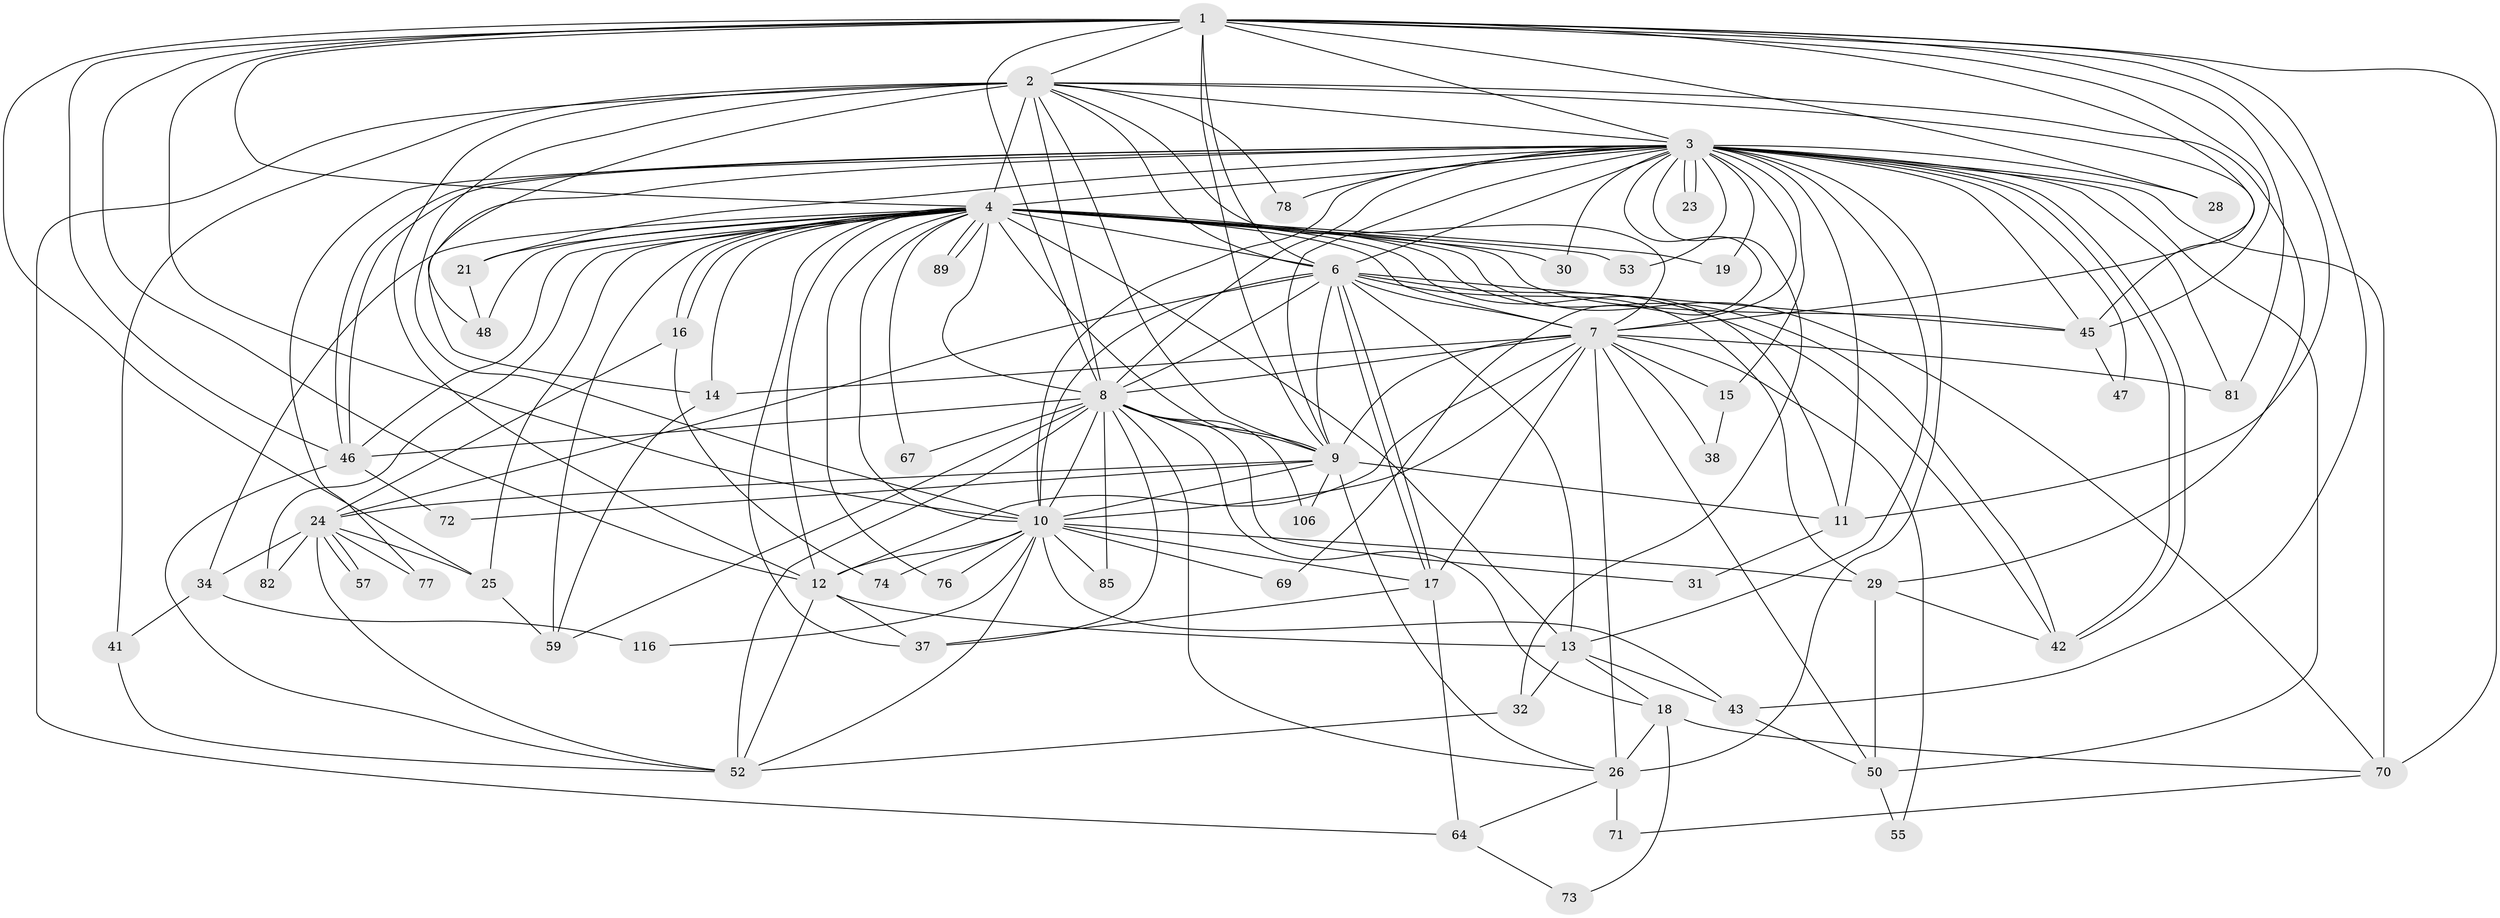 // original degree distribution, {18: 0.008130081300813009, 20: 0.016260162601626018, 41: 0.008130081300813009, 30: 0.008130081300813009, 16: 0.008130081300813009, 17: 0.008130081300813009, 23: 0.008130081300813009, 15: 0.008130081300813009, 21: 0.008130081300813009, 5: 0.04878048780487805, 8: 0.016260162601626018, 7: 0.016260162601626018, 4: 0.10569105691056911, 3: 0.0975609756097561, 6: 0.016260162601626018, 2: 0.6097560975609756, 11: 0.008130081300813009}
// Generated by graph-tools (version 1.1) at 2025/13/03/09/25 04:13:41]
// undirected, 61 vertices, 182 edges
graph export_dot {
graph [start="1"]
  node [color=gray90,style=filled];
  1;
  2 [super="+75+94+66+56+65"];
  3 [super="+39+51+105+54+68"];
  4 [super="+58+5+110"];
  6;
  7 [super="+114+98+27"];
  8 [super="+20"];
  9 [super="+86"];
  10;
  11 [super="+22"];
  12 [super="+36+109+90+123+62"];
  13 [super="+104"];
  14 [super="+84+102"];
  15;
  16 [super="+61"];
  17 [super="+44+33"];
  18;
  19;
  21;
  23;
  24 [super="+100+112"];
  25;
  26 [super="+35"];
  28;
  29 [super="+107+115"];
  30;
  31;
  32;
  34;
  37 [super="+40"];
  38;
  41;
  42 [super="+91"];
  43 [super="+118"];
  45 [super="+80"];
  46 [super="+92+97"];
  47;
  48 [super="+49"];
  50 [super="+113+119+120"];
  52 [super="+95+63"];
  53;
  55;
  57;
  59 [super="+101"];
  64;
  67;
  69;
  70 [super="+87+121+111+103"];
  71;
  72;
  73;
  74;
  76;
  77;
  78;
  81 [super="+93"];
  82;
  85;
  89;
  106;
  116;
  1 -- 2;
  1 -- 3;
  1 -- 4 [weight=2];
  1 -- 6;
  1 -- 7;
  1 -- 8;
  1 -- 9;
  1 -- 10;
  1 -- 25;
  1 -- 28;
  1 -- 45;
  1 -- 70;
  1 -- 81;
  1 -- 12;
  1 -- 11;
  1 -- 46;
  1 -- 43;
  2 -- 3 [weight=2];
  2 -- 4 [weight=4];
  2 -- 6;
  2 -- 7;
  2 -- 8;
  2 -- 9;
  2 -- 10 [weight=2];
  2 -- 29;
  2 -- 41;
  2 -- 64;
  2 -- 78;
  2 -- 48;
  2 -- 12;
  2 -- 45;
  3 -- 4 [weight=2];
  3 -- 6;
  3 -- 7 [weight=3];
  3 -- 8;
  3 -- 9 [weight=2];
  3 -- 10 [weight=2];
  3 -- 13;
  3 -- 14;
  3 -- 15;
  3 -- 19;
  3 -- 21;
  3 -- 23;
  3 -- 23;
  3 -- 28;
  3 -- 30;
  3 -- 32;
  3 -- 42;
  3 -- 42;
  3 -- 46 [weight=2];
  3 -- 46;
  3 -- 47;
  3 -- 50 [weight=2];
  3 -- 53;
  3 -- 70 [weight=3];
  3 -- 77;
  3 -- 78;
  3 -- 81;
  3 -- 26;
  3 -- 69;
  3 -- 11;
  3 -- 45;
  4 -- 6 [weight=2];
  4 -- 7 [weight=3];
  4 -- 8 [weight=2];
  4 -- 9 [weight=2];
  4 -- 10 [weight=2];
  4 -- 11;
  4 -- 12;
  4 -- 13;
  4 -- 16;
  4 -- 16;
  4 -- 19;
  4 -- 21;
  4 -- 30;
  4 -- 48;
  4 -- 53;
  4 -- 82;
  4 -- 89;
  4 -- 89;
  4 -- 14;
  4 -- 70;
  4 -- 46;
  4 -- 67;
  4 -- 76;
  4 -- 25 [weight=2];
  4 -- 34;
  4 -- 45;
  4 -- 59;
  4 -- 37;
  4 -- 42;
  6 -- 7;
  6 -- 8;
  6 -- 9;
  6 -- 10;
  6 -- 17;
  6 -- 17;
  6 -- 24 [weight=2];
  6 -- 29;
  6 -- 13;
  6 -- 45;
  6 -- 42;
  7 -- 8 [weight=2];
  7 -- 9;
  7 -- 10;
  7 -- 14 [weight=2];
  7 -- 15;
  7 -- 38;
  7 -- 55;
  7 -- 81;
  7 -- 50;
  7 -- 12;
  7 -- 17;
  7 -- 26;
  8 -- 9;
  8 -- 10;
  8 -- 18;
  8 -- 26;
  8 -- 31;
  8 -- 37;
  8 -- 52;
  8 -- 67;
  8 -- 85;
  8 -- 106;
  8 -- 59;
  8 -- 46;
  9 -- 10;
  9 -- 11;
  9 -- 24;
  9 -- 72;
  9 -- 106;
  9 -- 26;
  10 -- 12;
  10 -- 43;
  10 -- 52;
  10 -- 69;
  10 -- 74;
  10 -- 76;
  10 -- 85;
  10 -- 116;
  10 -- 17;
  10 -- 29;
  11 -- 31;
  12 -- 52;
  12 -- 13;
  12 -- 37;
  13 -- 18;
  13 -- 32;
  13 -- 43;
  14 -- 59;
  15 -- 38;
  16 -- 74;
  16 -- 24;
  17 -- 37;
  17 -- 64;
  18 -- 26;
  18 -- 73;
  18 -- 70;
  21 -- 48;
  24 -- 34;
  24 -- 57;
  24 -- 57;
  24 -- 77;
  24 -- 82;
  24 -- 52;
  24 -- 25;
  25 -- 59;
  26 -- 71;
  26 -- 64;
  29 -- 50;
  29 -- 42;
  32 -- 52;
  34 -- 41;
  34 -- 116;
  41 -- 52;
  43 -- 50;
  45 -- 47;
  46 -- 72;
  46 -- 52;
  50 -- 55;
  64 -- 73;
  70 -- 71;
}
